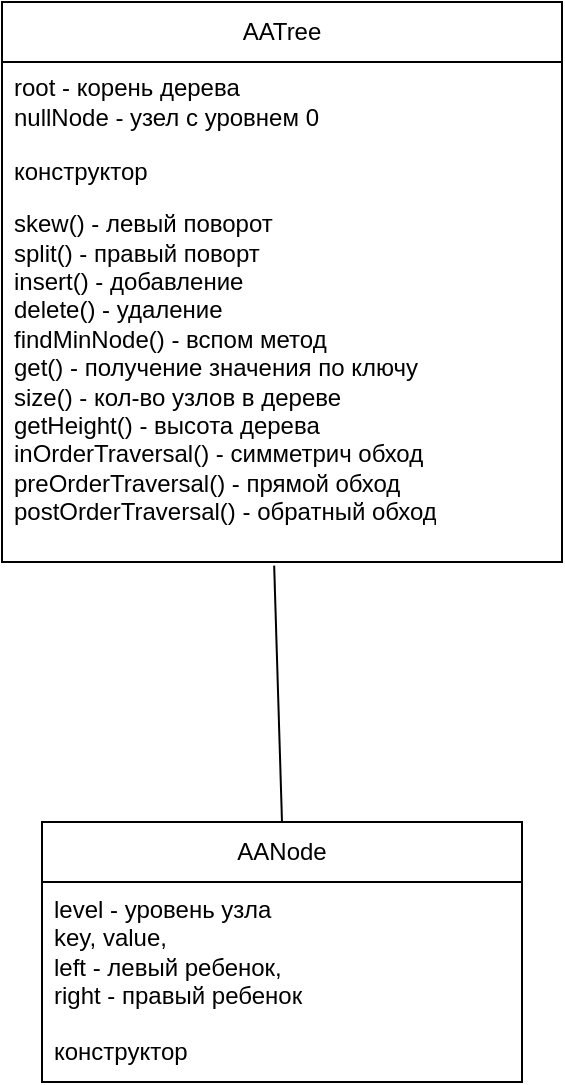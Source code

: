 <mxfile>
    <diagram id="wK2UDAQub-9VcpRcY1rV" name="Page-1">
        <mxGraphModel dx="862" dy="1056" grid="1" gridSize="10" guides="1" tooltips="1" connect="1" arrows="1" fold="1" page="1" pageScale="1" pageWidth="850" pageHeight="1100" math="0" shadow="0">
            <root>
                <mxCell id="0"/>
                <mxCell id="1" parent="0"/>
                <mxCell id="2" value="AATree" style="swimlane;fontStyle=0;childLayout=stackLayout;horizontal=1;startSize=30;horizontalStack=0;resizeParent=1;resizeParentMax=0;resizeLast=0;collapsible=1;marginBottom=0;whiteSpace=wrap;html=1;" vertex="1" parent="1">
                    <mxGeometry x="170" y="240" width="280" height="280" as="geometry"/>
                </mxCell>
                <mxCell id="3" value="root - корень дерева&lt;div&gt;nullNode - узел с уровнем 0&lt;/div&gt;" style="text;strokeColor=none;fillColor=none;align=left;verticalAlign=middle;spacingLeft=4;spacingRight=4;overflow=hidden;points=[[0,0.5],[1,0.5]];portConstraint=eastwest;rotatable=0;whiteSpace=wrap;html=1;" vertex="1" parent="2">
                    <mxGeometry y="30" width="280" height="40" as="geometry"/>
                </mxCell>
                <mxCell id="4" value="конструктор" style="text;strokeColor=none;fillColor=none;align=left;verticalAlign=middle;spacingLeft=4;spacingRight=4;overflow=hidden;points=[[0,0.5],[1,0.5]];portConstraint=eastwest;rotatable=0;whiteSpace=wrap;html=1;" vertex="1" parent="2">
                    <mxGeometry y="70" width="280" height="30" as="geometry"/>
                </mxCell>
                <mxCell id="5" value="skew() - левый поворот&lt;div&gt;split() - правый поворт&lt;/div&gt;&lt;div&gt;insert() - добавление&lt;/div&gt;&lt;div&gt;delete() - удаление&lt;/div&gt;&lt;div&gt;findMinNode() - вспом метод&lt;/div&gt;&lt;div&gt;get() - получение значения по ключу&lt;/div&gt;&lt;div&gt;size() - кол-во узлов в дереве&lt;/div&gt;&lt;div&gt;getHeight() - высота дерева&lt;/div&gt;&lt;div&gt;inOrderTraversal() - симметрич обход&lt;/div&gt;&lt;div&gt;preOrderTraversal() - прямой обход&lt;/div&gt;&lt;div&gt;postOrderTraversal() - обратный обход&lt;/div&gt;&lt;div&gt;&lt;br&gt;&lt;/div&gt;" style="text;strokeColor=none;fillColor=none;align=left;verticalAlign=middle;spacingLeft=4;spacingRight=4;overflow=hidden;points=[[0,0.5],[1,0.5]];portConstraint=eastwest;rotatable=0;whiteSpace=wrap;html=1;" vertex="1" parent="2">
                    <mxGeometry y="100" width="280" height="180" as="geometry"/>
                </mxCell>
                <mxCell id="7" value="AANode" style="swimlane;fontStyle=0;childLayout=stackLayout;horizontal=1;startSize=30;horizontalStack=0;resizeParent=1;resizeParentMax=0;resizeLast=0;collapsible=1;marginBottom=0;whiteSpace=wrap;html=1;" vertex="1" parent="1">
                    <mxGeometry x="190" y="650" width="240" height="130" as="geometry"/>
                </mxCell>
                <mxCell id="8" value="level - уровень узла&lt;div&gt;key, value,&amp;nbsp;&lt;/div&gt;&lt;div&gt;left - левый ребенок,&amp;nbsp;&lt;/div&gt;&lt;div&gt;right - правый ребенок&amp;nbsp;&lt;/div&gt;" style="text;strokeColor=none;fillColor=none;align=left;verticalAlign=middle;spacingLeft=4;spacingRight=4;overflow=hidden;points=[[0,0.5],[1,0.5]];portConstraint=eastwest;rotatable=0;whiteSpace=wrap;html=1;" vertex="1" parent="7">
                    <mxGeometry y="30" width="240" height="70" as="geometry"/>
                </mxCell>
                <mxCell id="9" value="конструктор" style="text;strokeColor=none;fillColor=none;align=left;verticalAlign=middle;spacingLeft=4;spacingRight=4;overflow=hidden;points=[[0,0.5],[1,0.5]];portConstraint=eastwest;rotatable=0;whiteSpace=wrap;html=1;" vertex="1" parent="7">
                    <mxGeometry y="100" width="240" height="30" as="geometry"/>
                </mxCell>
                <mxCell id="11" value="" style="endArrow=none;html=1;exitX=0.486;exitY=1.01;exitDx=0;exitDy=0;exitPerimeter=0;entryX=0.5;entryY=0;entryDx=0;entryDy=0;" edge="1" parent="1" source="5" target="7">
                    <mxGeometry width="50" height="50" relative="1" as="geometry">
                        <mxPoint x="360" y="440" as="sourcePoint"/>
                        <mxPoint x="410" y="390" as="targetPoint"/>
                    </mxGeometry>
                </mxCell>
            </root>
        </mxGraphModel>
    </diagram>
</mxfile>